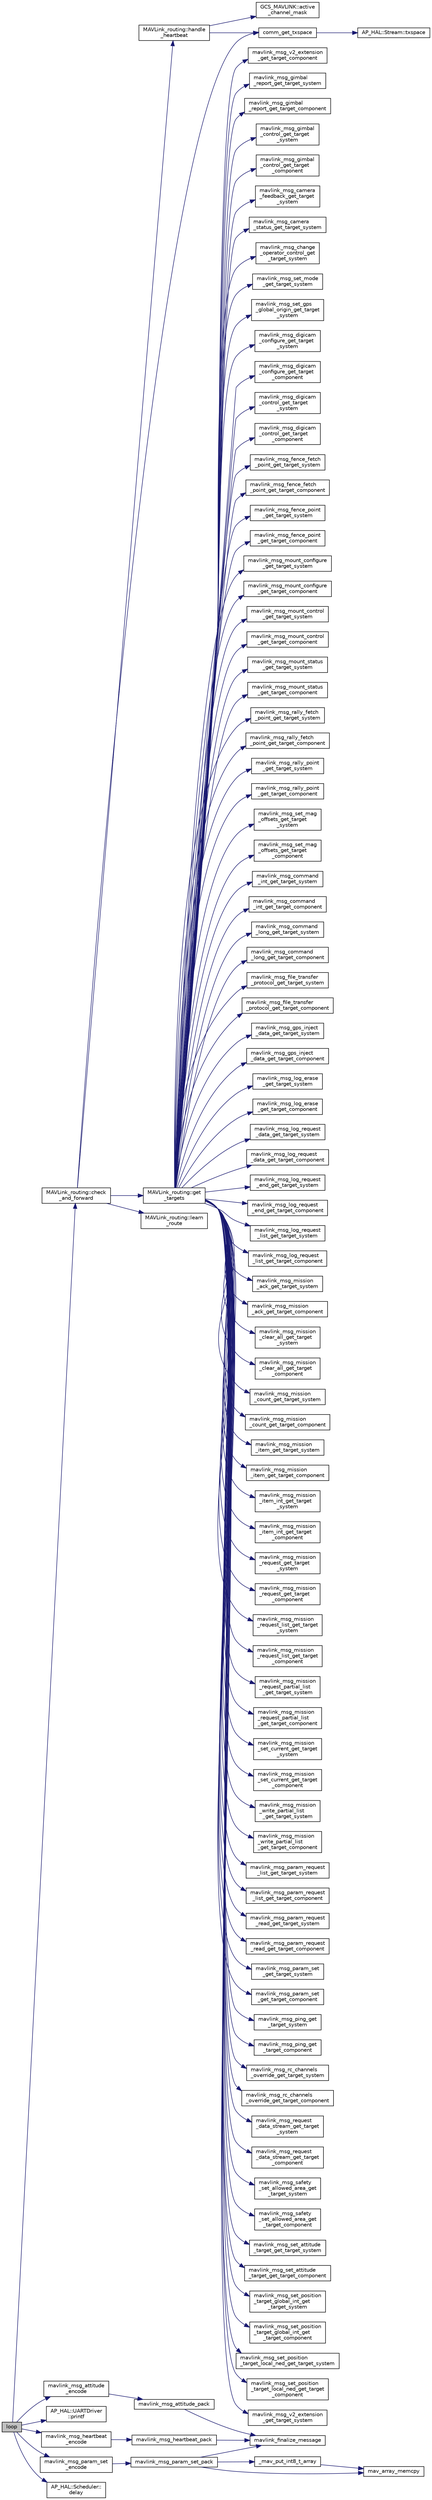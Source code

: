 digraph "loop"
{
 // INTERACTIVE_SVG=YES
  edge [fontname="Helvetica",fontsize="10",labelfontname="Helvetica",labelfontsize="10"];
  node [fontname="Helvetica",fontsize="10",shape=record];
  rankdir="LR";
  Node1 [label="loop",height=0.2,width=0.4,color="black", fillcolor="grey75", style="filled" fontcolor="black"];
  Node1 -> Node2 [color="midnightblue",fontsize="10",style="solid",fontname="Helvetica"];
  Node2 [label="mavlink_msg_heartbeat\l_encode",height=0.2,width=0.4,color="black", fillcolor="white", style="filled",URL="$v0_89_2common_2mavlink__msg__heartbeat_8h.html#abddf6bdff88bf39decff87e5b4ee45e0",tooltip="Encode a heartbeat struct into a message. "];
  Node2 -> Node3 [color="midnightblue",fontsize="10",style="solid",fontname="Helvetica"];
  Node3 [label="mavlink_msg_heartbeat_pack",height=0.2,width=0.4,color="black", fillcolor="white", style="filled",URL="$v0_89_2common_2mavlink__msg__heartbeat_8h.html#a14210c500786f61f95e068f63879b01e",tooltip="Pack a heartbeat message. "];
  Node3 -> Node4 [color="midnightblue",fontsize="10",style="solid",fontname="Helvetica"];
  Node4 [label="mavlink_finalize_message",height=0.2,width=0.4,color="black", fillcolor="white", style="filled",URL="$v0_89_2mavlink__helpers_8h.html#af3bea083c5ec83f5b6570b2bd4a817d0",tooltip="Finalize a MAVLink message with MAVLINK_COMM_0 as default channel. "];
  Node1 -> Node5 [color="midnightblue",fontsize="10",style="solid",fontname="Helvetica"];
  Node5 [label="MAVLink_routing::check\l_and_forward",height=0.2,width=0.4,color="black", fillcolor="white", style="filled",URL="$classMAVLink__routing.html#a474038c8ab695c57e23fb6fec4664947"];
  Node5 -> Node6 [color="midnightblue",fontsize="10",style="solid",fontname="Helvetica"];
  Node6 [label="MAVLink_routing::learn\l_route",height=0.2,width=0.4,color="black", fillcolor="white", style="filled",URL="$classMAVLink__routing.html#ae9e148bcc32752ecc2ba506d7f10e29e"];
  Node5 -> Node7 [color="midnightblue",fontsize="10",style="solid",fontname="Helvetica"];
  Node7 [label="MAVLink_routing::handle\l_heartbeat",height=0.2,width=0.4,color="black", fillcolor="white", style="filled",URL="$classMAVLink__routing.html#ae80b2a0d4f442fe80a7d0097da164b7e"];
  Node7 -> Node8 [color="midnightblue",fontsize="10",style="solid",fontname="Helvetica"];
  Node8 [label="GCS_MAVLINK::active\l_channel_mask",height=0.2,width=0.4,color="black", fillcolor="white", style="filled",URL="$classGCS__MAVLINK.html#acad5b4ab40c7b7486392f07193ce4190"];
  Node7 -> Node9 [color="midnightblue",fontsize="10",style="solid",fontname="Helvetica"];
  Node9 [label="comm_get_txspace",height=0.2,width=0.4,color="black", fillcolor="white", style="filled",URL="$GCS__MAVLink_8cpp.html#a2a0fd455fd37f642e9eb67373a14b7d9"];
  Node9 -> Node10 [color="midnightblue",fontsize="10",style="solid",fontname="Helvetica"];
  Node10 [label="AP_HAL::Stream::txspace",height=0.2,width=0.4,color="black", fillcolor="white", style="filled",URL="$classAP__HAL_1_1Stream.html#a7028834212873394e906bcaf7f4a06b3"];
  Node5 -> Node11 [color="midnightblue",fontsize="10",style="solid",fontname="Helvetica"];
  Node11 [label="MAVLink_routing::get\l_targets",height=0.2,width=0.4,color="black", fillcolor="white", style="filled",URL="$classMAVLink__routing.html#afca07626745616e05d03caf5a0601c2f"];
  Node11 -> Node12 [color="midnightblue",fontsize="10",style="solid",fontname="Helvetica"];
  Node12 [label="mavlink_msg_camera\l_feedback_get_target\l_system",height=0.2,width=0.4,color="black", fillcolor="white", style="filled",URL="$mavlink__msg__camera__feedback_8h.html#a49c2ed506f28a18ddfab46f2897b5b74",tooltip="Get field target_system from camera_feedback message. "];
  Node11 -> Node13 [color="midnightblue",fontsize="10",style="solid",fontname="Helvetica"];
  Node13 [label="mavlink_msg_camera\l_status_get_target_system",height=0.2,width=0.4,color="black", fillcolor="white", style="filled",URL="$mavlink__msg__camera__status_8h.html#a34770fffbaabc5a5e4537d89466730fa",tooltip="Get field target_system from camera_status message. "];
  Node11 -> Node14 [color="midnightblue",fontsize="10",style="solid",fontname="Helvetica"];
  Node14 [label="mavlink_msg_change\l_operator_control_get\l_target_system",height=0.2,width=0.4,color="black", fillcolor="white", style="filled",URL="$v0_89_2common_2mavlink__msg__change__operator__control_8h.html#aaba98e48f6aacbc8cf923df0d35a326d",tooltip="Send a change_operator_control message. "];
  Node11 -> Node15 [color="midnightblue",fontsize="10",style="solid",fontname="Helvetica"];
  Node15 [label="mavlink_msg_set_mode\l_get_target_system",height=0.2,width=0.4,color="black", fillcolor="white", style="filled",URL="$v1_80_2common_2mavlink__msg__set__mode_8h.html#a7d367c4cd9fadb093d9919c5bd0e7af7",tooltip="Send a set_mode message. "];
  Node11 -> Node16 [color="midnightblue",fontsize="10",style="solid",fontname="Helvetica"];
  Node16 [label="mavlink_msg_set_gps\l_global_origin_get_target\l_system",height=0.2,width=0.4,color="black", fillcolor="white", style="filled",URL="$mavlink__msg__set__gps__global__origin_8h.html#afc1f8e098c2196a04b8b60dd31cd3867",tooltip="Send a set_gps_global_origin message. "];
  Node11 -> Node17 [color="midnightblue",fontsize="10",style="solid",fontname="Helvetica"];
  Node17 [label="mavlink_msg_digicam\l_configure_get_target\l_system",height=0.2,width=0.4,color="black", fillcolor="white", style="filled",URL="$v0_89_2ardupilotmega_2mavlink__msg__digicam__configure_8h.html#a300d209a0b32b658a8ae34a809a0f11b",tooltip="Send a digicam_configure message. "];
  Node11 -> Node18 [color="midnightblue",fontsize="10",style="solid",fontname="Helvetica"];
  Node18 [label="mavlink_msg_digicam\l_configure_get_target\l_component",height=0.2,width=0.4,color="black", fillcolor="white", style="filled",URL="$v0_89_2ardupilotmega_2mavlink__msg__digicam__configure_8h.html#a980a5b5ca1fd62503a1eeeaf2a8d9e80",tooltip="Get field target_component from digicam_configure message. "];
  Node11 -> Node19 [color="midnightblue",fontsize="10",style="solid",fontname="Helvetica"];
  Node19 [label="mavlink_msg_digicam\l_control_get_target\l_system",height=0.2,width=0.4,color="black", fillcolor="white", style="filled",URL="$v0_89_2ardupilotmega_2mavlink__msg__digicam__control_8h.html#a762c35a778a3d455c1e8081ffa8929fe",tooltip="Send a digicam_control message. "];
  Node11 -> Node20 [color="midnightblue",fontsize="10",style="solid",fontname="Helvetica"];
  Node20 [label="mavlink_msg_digicam\l_control_get_target\l_component",height=0.2,width=0.4,color="black", fillcolor="white", style="filled",URL="$v0_89_2ardupilotmega_2mavlink__msg__digicam__control_8h.html#a3345b464816b38a9ea2232b2ec93e8a2",tooltip="Get field target_component from digicam_control message. "];
  Node11 -> Node21 [color="midnightblue",fontsize="10",style="solid",fontname="Helvetica"];
  Node21 [label="mavlink_msg_fence_fetch\l_point_get_target_system",height=0.2,width=0.4,color="black", fillcolor="white", style="filled",URL="$v0_89_2ardupilotmega_2mavlink__msg__fence__fetch__point_8h.html#ae17ef65d3985229237950c129e50c903",tooltip="Send a fence_fetch_point message. "];
  Node11 -> Node22 [color="midnightblue",fontsize="10",style="solid",fontname="Helvetica"];
  Node22 [label="mavlink_msg_fence_fetch\l_point_get_target_component",height=0.2,width=0.4,color="black", fillcolor="white", style="filled",URL="$v0_89_2ardupilotmega_2mavlink__msg__fence__fetch__point_8h.html#a5c5c1144561179bbe878489599f15b8e",tooltip="Get field target_component from fence_fetch_point message. "];
  Node11 -> Node23 [color="midnightblue",fontsize="10",style="solid",fontname="Helvetica"];
  Node23 [label="mavlink_msg_fence_point\l_get_target_system",height=0.2,width=0.4,color="black", fillcolor="white", style="filled",URL="$v0_89_2ardupilotmega_2mavlink__msg__fence__point_8h.html#a3b63f03e7038e7c519cee1dd0c699cfd",tooltip="Send a fence_point message. "];
  Node11 -> Node24 [color="midnightblue",fontsize="10",style="solid",fontname="Helvetica"];
  Node24 [label="mavlink_msg_fence_point\l_get_target_component",height=0.2,width=0.4,color="black", fillcolor="white", style="filled",URL="$v0_89_2ardupilotmega_2mavlink__msg__fence__point_8h.html#a73d7dab2563fc83c10c668c3e60ccc7d",tooltip="Get field target_component from fence_point message. "];
  Node11 -> Node25 [color="midnightblue",fontsize="10",style="solid",fontname="Helvetica"];
  Node25 [label="mavlink_msg_mount_configure\l_get_target_system",height=0.2,width=0.4,color="black", fillcolor="white", style="filled",URL="$v0_89_2ardupilotmega_2mavlink__msg__mount__configure_8h.html#a21cd003519d1dd9a3dbe4a2e362b106b",tooltip="Send a mount_configure message. "];
  Node11 -> Node26 [color="midnightblue",fontsize="10",style="solid",fontname="Helvetica"];
  Node26 [label="mavlink_msg_mount_configure\l_get_target_component",height=0.2,width=0.4,color="black", fillcolor="white", style="filled",URL="$v0_89_2ardupilotmega_2mavlink__msg__mount__configure_8h.html#a9f1bd139aabda4af4f8beeea55df73f7",tooltip="Get field target_component from mount_configure message. "];
  Node11 -> Node27 [color="midnightblue",fontsize="10",style="solid",fontname="Helvetica"];
  Node27 [label="mavlink_msg_mount_control\l_get_target_system",height=0.2,width=0.4,color="black", fillcolor="white", style="filled",URL="$v0_89_2ardupilotmega_2mavlink__msg__mount__control_8h.html#afb792cb768907895646055da0e24d896",tooltip="Send a mount_control message. "];
  Node11 -> Node28 [color="midnightblue",fontsize="10",style="solid",fontname="Helvetica"];
  Node28 [label="mavlink_msg_mount_control\l_get_target_component",height=0.2,width=0.4,color="black", fillcolor="white", style="filled",URL="$v0_89_2ardupilotmega_2mavlink__msg__mount__control_8h.html#aa22df514cf73c03c10200f239738d6dc",tooltip="Get field target_component from mount_control message. "];
  Node11 -> Node29 [color="midnightblue",fontsize="10",style="solid",fontname="Helvetica"];
  Node29 [label="mavlink_msg_mount_status\l_get_target_system",height=0.2,width=0.4,color="black", fillcolor="white", style="filled",URL="$v0_89_2ardupilotmega_2mavlink__msg__mount__status_8h.html#a85282abbaba15b47dbf903cd1d7ed44f",tooltip="Send a mount_status message. "];
  Node11 -> Node30 [color="midnightblue",fontsize="10",style="solid",fontname="Helvetica"];
  Node30 [label="mavlink_msg_mount_status\l_get_target_component",height=0.2,width=0.4,color="black", fillcolor="white", style="filled",URL="$v0_89_2ardupilotmega_2mavlink__msg__mount__status_8h.html#ac7f9afc7a1e27509403454bb0ec7b826",tooltip="Get field target_component from mount_status message. "];
  Node11 -> Node31 [color="midnightblue",fontsize="10",style="solid",fontname="Helvetica"];
  Node31 [label="mavlink_msg_rally_fetch\l_point_get_target_system",height=0.2,width=0.4,color="black", fillcolor="white", style="filled",URL="$mavlink__msg__rally__fetch__point_8h.html#a93a5eeefa12a66f59f173074f969e36b",tooltip="Send a rally_fetch_point message. "];
  Node11 -> Node32 [color="midnightblue",fontsize="10",style="solid",fontname="Helvetica"];
  Node32 [label="mavlink_msg_rally_fetch\l_point_get_target_component",height=0.2,width=0.4,color="black", fillcolor="white", style="filled",URL="$mavlink__msg__rally__fetch__point_8h.html#ab5890f4d8eb826c8730f9b31a2924188",tooltip="Get field target_component from rally_fetch_point message. "];
  Node11 -> Node33 [color="midnightblue",fontsize="10",style="solid",fontname="Helvetica"];
  Node33 [label="mavlink_msg_rally_point\l_get_target_system",height=0.2,width=0.4,color="black", fillcolor="white", style="filled",URL="$mavlink__msg__rally__point_8h.html#a0f06807a9cb49d0fb219fec2de4aefa5",tooltip="Send a rally_point message. "];
  Node11 -> Node34 [color="midnightblue",fontsize="10",style="solid",fontname="Helvetica"];
  Node34 [label="mavlink_msg_rally_point\l_get_target_component",height=0.2,width=0.4,color="black", fillcolor="white", style="filled",URL="$mavlink__msg__rally__point_8h.html#ab922dfe808f26bbfbd5eaf5597b4475f",tooltip="Get field target_component from rally_point message. "];
  Node11 -> Node35 [color="midnightblue",fontsize="10",style="solid",fontname="Helvetica"];
  Node35 [label="mavlink_msg_set_mag\l_offsets_get_target\l_system",height=0.2,width=0.4,color="black", fillcolor="white", style="filled",URL="$v0_89_2ardupilotmega_2mavlink__msg__set__mag__offsets_8h.html#a91a71a3c880b57c0d8718744954749c2",tooltip="Send a set_mag_offsets message. "];
  Node11 -> Node36 [color="midnightblue",fontsize="10",style="solid",fontname="Helvetica"];
  Node36 [label="mavlink_msg_set_mag\l_offsets_get_target\l_component",height=0.2,width=0.4,color="black", fillcolor="white", style="filled",URL="$v0_89_2ardupilotmega_2mavlink__msg__set__mag__offsets_8h.html#a18167f142e670b000f7b991b4e9cf9cb",tooltip="Get field target_component from set_mag_offsets message. "];
  Node11 -> Node37 [color="midnightblue",fontsize="10",style="solid",fontname="Helvetica"];
  Node37 [label="mavlink_msg_command\l_int_get_target_system",height=0.2,width=0.4,color="black", fillcolor="white", style="filled",URL="$mavlink__msg__command__int_8h.html#ac5db39be4bfbf1adbfe90bec46dbe24a",tooltip="Send a command_int message. "];
  Node11 -> Node38 [color="midnightblue",fontsize="10",style="solid",fontname="Helvetica"];
  Node38 [label="mavlink_msg_command\l_int_get_target_component",height=0.2,width=0.4,color="black", fillcolor="white", style="filled",URL="$mavlink__msg__command__int_8h.html#a41ae9b1a8ab156a2f53d7a27cbd29a6d",tooltip="Get field target_component from command_int message. "];
  Node11 -> Node39 [color="midnightblue",fontsize="10",style="solid",fontname="Helvetica"];
  Node39 [label="mavlink_msg_command\l_long_get_target_system",height=0.2,width=0.4,color="black", fillcolor="white", style="filled",URL="$mavlink__msg__command__long_8h.html#aa303ae37beaba2780bc9559c945fd01d",tooltip="Send a command_long message. "];
  Node11 -> Node40 [color="midnightblue",fontsize="10",style="solid",fontname="Helvetica"];
  Node40 [label="mavlink_msg_command\l_long_get_target_component",height=0.2,width=0.4,color="black", fillcolor="white", style="filled",URL="$mavlink__msg__command__long_8h.html#a92634cac6e4e4f42a0ac684b3b68993c",tooltip="Get field target_component from command_long message. "];
  Node11 -> Node41 [color="midnightblue",fontsize="10",style="solid",fontname="Helvetica"];
  Node41 [label="mavlink_msg_file_transfer\l_protocol_get_target_system",height=0.2,width=0.4,color="black", fillcolor="white", style="filled",URL="$mavlink__msg__file__transfer__protocol_8h.html#af70f59f270211cb4edffff2a390b677d",tooltip="Get field target_system from file_transfer_protocol message. "];
  Node11 -> Node42 [color="midnightblue",fontsize="10",style="solid",fontname="Helvetica"];
  Node42 [label="mavlink_msg_file_transfer\l_protocol_get_target_component",height=0.2,width=0.4,color="black", fillcolor="white", style="filled",URL="$mavlink__msg__file__transfer__protocol_8h.html#a156af986b66e9c0dbd4dcf32f82928fd",tooltip="Get field target_component from file_transfer_protocol message. "];
  Node11 -> Node43 [color="midnightblue",fontsize="10",style="solid",fontname="Helvetica"];
  Node43 [label="mavlink_msg_gps_inject\l_data_get_target_system",height=0.2,width=0.4,color="black", fillcolor="white", style="filled",URL="$mavlink__msg__gps__inject__data_8h.html#a3dac4d64b6a01f8253d66327cd3a41cc",tooltip="Send a gps_inject_data message. "];
  Node11 -> Node44 [color="midnightblue",fontsize="10",style="solid",fontname="Helvetica"];
  Node44 [label="mavlink_msg_gps_inject\l_data_get_target_component",height=0.2,width=0.4,color="black", fillcolor="white", style="filled",URL="$mavlink__msg__gps__inject__data_8h.html#a7541f1d1f27327011d611ca9b731bef6",tooltip="Get field target_component from gps_inject_data message. "];
  Node11 -> Node45 [color="midnightblue",fontsize="10",style="solid",fontname="Helvetica"];
  Node45 [label="mavlink_msg_log_erase\l_get_target_system",height=0.2,width=0.4,color="black", fillcolor="white", style="filled",URL="$mavlink__msg__log__erase_8h.html#a9ceb78d6683be034e40df6778bf5548f",tooltip="Send a log_erase message. "];
  Node11 -> Node46 [color="midnightblue",fontsize="10",style="solid",fontname="Helvetica"];
  Node46 [label="mavlink_msg_log_erase\l_get_target_component",height=0.2,width=0.4,color="black", fillcolor="white", style="filled",URL="$mavlink__msg__log__erase_8h.html#ad4e2e408568343966f459f19191e488a",tooltip="Get field target_component from log_erase message. "];
  Node11 -> Node47 [color="midnightblue",fontsize="10",style="solid",fontname="Helvetica"];
  Node47 [label="mavlink_msg_log_request\l_data_get_target_system",height=0.2,width=0.4,color="black", fillcolor="white", style="filled",URL="$mavlink__msg__log__request__data_8h.html#a9a68144cd3d11e5c21faea1a3bced62e",tooltip="Send a log_request_data message. "];
  Node11 -> Node48 [color="midnightblue",fontsize="10",style="solid",fontname="Helvetica"];
  Node48 [label="mavlink_msg_log_request\l_data_get_target_component",height=0.2,width=0.4,color="black", fillcolor="white", style="filled",URL="$mavlink__msg__log__request__data_8h.html#a1234a00f78251fe9077ac48b8aa0289c",tooltip="Get field target_component from log_request_data message. "];
  Node11 -> Node49 [color="midnightblue",fontsize="10",style="solid",fontname="Helvetica"];
  Node49 [label="mavlink_msg_log_request\l_end_get_target_system",height=0.2,width=0.4,color="black", fillcolor="white", style="filled",URL="$mavlink__msg__log__request__end_8h.html#a50db82f0dddb1868e4e4cdfa68106153",tooltip="Send a log_request_end message. "];
  Node11 -> Node50 [color="midnightblue",fontsize="10",style="solid",fontname="Helvetica"];
  Node50 [label="mavlink_msg_log_request\l_end_get_target_component",height=0.2,width=0.4,color="black", fillcolor="white", style="filled",URL="$mavlink__msg__log__request__end_8h.html#a9a60f7d55a41077c0757d5122f98eda1",tooltip="Get field target_component from log_request_end message. "];
  Node11 -> Node51 [color="midnightblue",fontsize="10",style="solid",fontname="Helvetica"];
  Node51 [label="mavlink_msg_log_request\l_list_get_target_system",height=0.2,width=0.4,color="black", fillcolor="white", style="filled",URL="$mavlink__msg__log__request__list_8h.html#ad7f54a7b637017ae3e9224d555d26d54",tooltip="Send a log_request_list message. "];
  Node11 -> Node52 [color="midnightblue",fontsize="10",style="solid",fontname="Helvetica"];
  Node52 [label="mavlink_msg_log_request\l_list_get_target_component",height=0.2,width=0.4,color="black", fillcolor="white", style="filled",URL="$mavlink__msg__log__request__list_8h.html#ad3d66e99a97876cbe6a7697d845157a9",tooltip="Get field target_component from log_request_list message. "];
  Node11 -> Node53 [color="midnightblue",fontsize="10",style="solid",fontname="Helvetica"];
  Node53 [label="mavlink_msg_mission\l_ack_get_target_system",height=0.2,width=0.4,color="black", fillcolor="white", style="filled",URL="$mavlink__msg__mission__ack_8h.html#a5bdbdf804e9b4c52b95d62b620026ff6",tooltip="Send a mission_ack message. "];
  Node11 -> Node54 [color="midnightblue",fontsize="10",style="solid",fontname="Helvetica"];
  Node54 [label="mavlink_msg_mission\l_ack_get_target_component",height=0.2,width=0.4,color="black", fillcolor="white", style="filled",URL="$mavlink__msg__mission__ack_8h.html#a3464f39a8ef4feb464e7db76f5961caf",tooltip="Get field target_component from mission_ack message. "];
  Node11 -> Node55 [color="midnightblue",fontsize="10",style="solid",fontname="Helvetica"];
  Node55 [label="mavlink_msg_mission\l_clear_all_get_target\l_system",height=0.2,width=0.4,color="black", fillcolor="white", style="filled",URL="$mavlink__msg__mission__clear__all_8h.html#ad99d22830d5759f3c814f350ba5f6412",tooltip="Send a mission_clear_all message. "];
  Node11 -> Node56 [color="midnightblue",fontsize="10",style="solid",fontname="Helvetica"];
  Node56 [label="mavlink_msg_mission\l_clear_all_get_target\l_component",height=0.2,width=0.4,color="black", fillcolor="white", style="filled",URL="$mavlink__msg__mission__clear__all_8h.html#aca378d4b568f4980615bf2b0877a4d6c",tooltip="Get field target_component from mission_clear_all message. "];
  Node11 -> Node57 [color="midnightblue",fontsize="10",style="solid",fontname="Helvetica"];
  Node57 [label="mavlink_msg_mission\l_count_get_target_system",height=0.2,width=0.4,color="black", fillcolor="white", style="filled",URL="$mavlink__msg__mission__count_8h.html#a500da310e43c813a47ee71e2387b8a0a",tooltip="Send a mission_count message. "];
  Node11 -> Node58 [color="midnightblue",fontsize="10",style="solid",fontname="Helvetica"];
  Node58 [label="mavlink_msg_mission\l_count_get_target_component",height=0.2,width=0.4,color="black", fillcolor="white", style="filled",URL="$mavlink__msg__mission__count_8h.html#a0f68825d53753bf9db735c8b4902390c",tooltip="Get field target_component from mission_count message. "];
  Node11 -> Node59 [color="midnightblue",fontsize="10",style="solid",fontname="Helvetica"];
  Node59 [label="mavlink_msg_mission\l_item_get_target_system",height=0.2,width=0.4,color="black", fillcolor="white", style="filled",URL="$mavlink__msg__mission__item_8h.html#a73255c850c32f5dfd03813dd3002a0d5",tooltip="Send a mission_item message. "];
  Node11 -> Node60 [color="midnightblue",fontsize="10",style="solid",fontname="Helvetica"];
  Node60 [label="mavlink_msg_mission\l_item_get_target_component",height=0.2,width=0.4,color="black", fillcolor="white", style="filled",URL="$mavlink__msg__mission__item_8h.html#a7addfced1b504d2383aa995a5944bfbd",tooltip="Get field target_component from mission_item message. "];
  Node11 -> Node61 [color="midnightblue",fontsize="10",style="solid",fontname="Helvetica"];
  Node61 [label="mavlink_msg_mission\l_item_int_get_target\l_system",height=0.2,width=0.4,color="black", fillcolor="white", style="filled",URL="$mavlink__msg__mission__item__int_8h.html#a0108f2d98ad995481fa09388d69d799d",tooltip="Send a mission_item_int message. "];
  Node11 -> Node62 [color="midnightblue",fontsize="10",style="solid",fontname="Helvetica"];
  Node62 [label="mavlink_msg_mission\l_item_int_get_target\l_component",height=0.2,width=0.4,color="black", fillcolor="white", style="filled",URL="$mavlink__msg__mission__item__int_8h.html#abd354799b278738d8a158f1e456f1713",tooltip="Get field target_component from mission_item_int message. "];
  Node11 -> Node63 [color="midnightblue",fontsize="10",style="solid",fontname="Helvetica"];
  Node63 [label="mavlink_msg_mission\l_request_get_target\l_system",height=0.2,width=0.4,color="black", fillcolor="white", style="filled",URL="$mavlink__msg__mission__request_8h.html#a073159e928d0401d9ece31d872c2be28",tooltip="Send a mission_request message. "];
  Node11 -> Node64 [color="midnightblue",fontsize="10",style="solid",fontname="Helvetica"];
  Node64 [label="mavlink_msg_mission\l_request_get_target\l_component",height=0.2,width=0.4,color="black", fillcolor="white", style="filled",URL="$mavlink__msg__mission__request_8h.html#aa9c7b0689129852adc745dc95d5294e1",tooltip="Get field target_component from mission_request message. "];
  Node11 -> Node65 [color="midnightblue",fontsize="10",style="solid",fontname="Helvetica"];
  Node65 [label="mavlink_msg_mission\l_request_list_get_target\l_system",height=0.2,width=0.4,color="black", fillcolor="white", style="filled",URL="$mavlink__msg__mission__request__list_8h.html#a1e2b7c75c839c0e54ca73862cc24703f",tooltip="Send a mission_request_list message. "];
  Node11 -> Node66 [color="midnightblue",fontsize="10",style="solid",fontname="Helvetica"];
  Node66 [label="mavlink_msg_mission\l_request_list_get_target\l_component",height=0.2,width=0.4,color="black", fillcolor="white", style="filled",URL="$mavlink__msg__mission__request__list_8h.html#a1b007d0eb1349b6a12cbd1894e58106c",tooltip="Get field target_component from mission_request_list message. "];
  Node11 -> Node67 [color="midnightblue",fontsize="10",style="solid",fontname="Helvetica"];
  Node67 [label="mavlink_msg_mission\l_request_partial_list\l_get_target_system",height=0.2,width=0.4,color="black", fillcolor="white", style="filled",URL="$mavlink__msg__mission__request__partial__list_8h.html#a25a448273be26810c78065bd096969d0",tooltip="Send a mission_request_partial_list message. "];
  Node11 -> Node68 [color="midnightblue",fontsize="10",style="solid",fontname="Helvetica"];
  Node68 [label="mavlink_msg_mission\l_request_partial_list\l_get_target_component",height=0.2,width=0.4,color="black", fillcolor="white", style="filled",URL="$mavlink__msg__mission__request__partial__list_8h.html#aa34097523fb6d6b36e28c92c3ad546f8",tooltip="Get field target_component from mission_request_partial_list message. "];
  Node11 -> Node69 [color="midnightblue",fontsize="10",style="solid",fontname="Helvetica"];
  Node69 [label="mavlink_msg_mission\l_set_current_get_target\l_system",height=0.2,width=0.4,color="black", fillcolor="white", style="filled",URL="$mavlink__msg__mission__set__current_8h.html#a8f8267540cc78d6a887bc7ac91a9a908",tooltip="Send a mission_set_current message. "];
  Node11 -> Node70 [color="midnightblue",fontsize="10",style="solid",fontname="Helvetica"];
  Node70 [label="mavlink_msg_mission\l_set_current_get_target\l_component",height=0.2,width=0.4,color="black", fillcolor="white", style="filled",URL="$mavlink__msg__mission__set__current_8h.html#a4e6f75dab7034b548ad8b744d4771a1d",tooltip="Get field target_component from mission_set_current message. "];
  Node11 -> Node71 [color="midnightblue",fontsize="10",style="solid",fontname="Helvetica"];
  Node71 [label="mavlink_msg_mission\l_write_partial_list\l_get_target_system",height=0.2,width=0.4,color="black", fillcolor="white", style="filled",URL="$mavlink__msg__mission__write__partial__list_8h.html#a87d1b4f913c43c842dbea35d2596350a",tooltip="Send a mission_write_partial_list message. "];
  Node11 -> Node72 [color="midnightblue",fontsize="10",style="solid",fontname="Helvetica"];
  Node72 [label="mavlink_msg_mission\l_write_partial_list\l_get_target_component",height=0.2,width=0.4,color="black", fillcolor="white", style="filled",URL="$mavlink__msg__mission__write__partial__list_8h.html#a756c4a889c90b0a9e939a5ef6e723fb7",tooltip="Get field target_component from mission_write_partial_list message. "];
  Node11 -> Node73 [color="midnightblue",fontsize="10",style="solid",fontname="Helvetica"];
  Node73 [label="mavlink_msg_param_request\l_list_get_target_system",height=0.2,width=0.4,color="black", fillcolor="white", style="filled",URL="$v0_89_2common_2mavlink__msg__param__request__list_8h.html#a375108340a4c741a85d65fbb9e7ee31d",tooltip="Send a param_request_list message. "];
  Node11 -> Node74 [color="midnightblue",fontsize="10",style="solid",fontname="Helvetica"];
  Node74 [label="mavlink_msg_param_request\l_list_get_target_component",height=0.2,width=0.4,color="black", fillcolor="white", style="filled",URL="$v0_89_2common_2mavlink__msg__param__request__list_8h.html#aceb0279028acc3383f70b071df862d53",tooltip="Get field target_component from param_request_list message. "];
  Node11 -> Node75 [color="midnightblue",fontsize="10",style="solid",fontname="Helvetica"];
  Node75 [label="mavlink_msg_param_request\l_read_get_target_system",height=0.2,width=0.4,color="black", fillcolor="white", style="filled",URL="$v0_89_2common_2mavlink__msg__param__request__read_8h.html#adbafb04961147bb204aa743abdebb2e8",tooltip="Send a param_request_read message. "];
  Node11 -> Node76 [color="midnightblue",fontsize="10",style="solid",fontname="Helvetica"];
  Node76 [label="mavlink_msg_param_request\l_read_get_target_component",height=0.2,width=0.4,color="black", fillcolor="white", style="filled",URL="$v0_89_2common_2mavlink__msg__param__request__read_8h.html#a9c132ad4fe22a20e6980b35563c676f6",tooltip="Get field target_component from param_request_read message. "];
  Node11 -> Node77 [color="midnightblue",fontsize="10",style="solid",fontname="Helvetica"];
  Node77 [label="mavlink_msg_param_set\l_get_target_system",height=0.2,width=0.4,color="black", fillcolor="white", style="filled",URL="$v0_89_2common_2mavlink__msg__param__set_8h.html#a80cd2200ce339fcabaa39c6a458bf97e",tooltip="Send a param_set message. "];
  Node11 -> Node78 [color="midnightblue",fontsize="10",style="solid",fontname="Helvetica"];
  Node78 [label="mavlink_msg_param_set\l_get_target_component",height=0.2,width=0.4,color="black", fillcolor="white", style="filled",URL="$v0_89_2common_2mavlink__msg__param__set_8h.html#a9913acc808d1826498a373ee28ef829b",tooltip="Get field target_component from param_set message. "];
  Node11 -> Node79 [color="midnightblue",fontsize="10",style="solid",fontname="Helvetica"];
  Node79 [label="mavlink_msg_ping_get\l_target_system",height=0.2,width=0.4,color="black", fillcolor="white", style="filled",URL="$v0_89_2common_2mavlink__msg__ping_8h.html#ab426aa49db73be9972e7dae0deb3e64a",tooltip="Get field target_system from ping message. "];
  Node11 -> Node80 [color="midnightblue",fontsize="10",style="solid",fontname="Helvetica"];
  Node80 [label="mavlink_msg_ping_get\l_target_component",height=0.2,width=0.4,color="black", fillcolor="white", style="filled",URL="$v0_89_2common_2mavlink__msg__ping_8h.html#a8156363d6d8655bfd26f4eff5682117a",tooltip="Get field target_component from ping message. "];
  Node11 -> Node81 [color="midnightblue",fontsize="10",style="solid",fontname="Helvetica"];
  Node81 [label="mavlink_msg_rc_channels\l_override_get_target_system",height=0.2,width=0.4,color="black", fillcolor="white", style="filled",URL="$v0_89_2common_2mavlink__msg__rc__channels__override_8h.html#aeaf13cba492c8e7f9028f24e2c1bc18f",tooltip="Send a rc_channels_override message. "];
  Node11 -> Node82 [color="midnightblue",fontsize="10",style="solid",fontname="Helvetica"];
  Node82 [label="mavlink_msg_rc_channels\l_override_get_target_component",height=0.2,width=0.4,color="black", fillcolor="white", style="filled",URL="$v0_89_2common_2mavlink__msg__rc__channels__override_8h.html#a22b8772986ae6334ad757b8d650a4e8e",tooltip="Get field target_component from rc_channels_override message. "];
  Node11 -> Node83 [color="midnightblue",fontsize="10",style="solid",fontname="Helvetica"];
  Node83 [label="mavlink_msg_request\l_data_stream_get_target\l_system",height=0.2,width=0.4,color="black", fillcolor="white", style="filled",URL="$v0_89_2common_2mavlink__msg__request__data__stream_8h.html#ab8d7d85386505484c7842677d67bf024",tooltip="Send a request_data_stream message. "];
  Node11 -> Node84 [color="midnightblue",fontsize="10",style="solid",fontname="Helvetica"];
  Node84 [label="mavlink_msg_request\l_data_stream_get_target\l_component",height=0.2,width=0.4,color="black", fillcolor="white", style="filled",URL="$v0_89_2common_2mavlink__msg__request__data__stream_8h.html#a5bb35db644a769c6a6a872fff2659985",tooltip="Get field target_component from request_data_stream message. "];
  Node11 -> Node85 [color="midnightblue",fontsize="10",style="solid",fontname="Helvetica"];
  Node85 [label="mavlink_msg_safety\l_set_allowed_area_get\l_target_system",height=0.2,width=0.4,color="black", fillcolor="white", style="filled",URL="$v0_89_2common_2mavlink__msg__safety__set__allowed__area_8h.html#a90beb6b8f42e58e351816526b92206d9",tooltip="Send a safety_set_allowed_area message. "];
  Node11 -> Node86 [color="midnightblue",fontsize="10",style="solid",fontname="Helvetica"];
  Node86 [label="mavlink_msg_safety\l_set_allowed_area_get\l_target_component",height=0.2,width=0.4,color="black", fillcolor="white", style="filled",URL="$v0_89_2common_2mavlink__msg__safety__set__allowed__area_8h.html#a8b8cddbccfd44fd7641372ff818b4543",tooltip="Get field target_component from safety_set_allowed_area message. "];
  Node11 -> Node87 [color="midnightblue",fontsize="10",style="solid",fontname="Helvetica"];
  Node87 [label="mavlink_msg_set_attitude\l_target_get_target_system",height=0.2,width=0.4,color="black", fillcolor="white", style="filled",URL="$mavlink__msg__set__attitude__target_8h.html#a4526670adfbdac1846ab084e5d2e3b52",tooltip="Get field target_system from set_attitude_target message. "];
  Node11 -> Node88 [color="midnightblue",fontsize="10",style="solid",fontname="Helvetica"];
  Node88 [label="mavlink_msg_set_attitude\l_target_get_target_component",height=0.2,width=0.4,color="black", fillcolor="white", style="filled",URL="$mavlink__msg__set__attitude__target_8h.html#ae2f610158f9547edb6b301b29f7fa3df",tooltip="Get field target_component from set_attitude_target message. "];
  Node11 -> Node89 [color="midnightblue",fontsize="10",style="solid",fontname="Helvetica"];
  Node89 [label="mavlink_msg_set_position\l_target_global_int_get\l_target_system",height=0.2,width=0.4,color="black", fillcolor="white", style="filled",URL="$mavlink__msg__set__position__target__global__int_8h.html#a35af3722b651e8d82a9ac4aeda7d6647",tooltip="Get field target_system from set_position_target_global_int message. "];
  Node11 -> Node90 [color="midnightblue",fontsize="10",style="solid",fontname="Helvetica"];
  Node90 [label="mavlink_msg_set_position\l_target_global_int_get\l_target_component",height=0.2,width=0.4,color="black", fillcolor="white", style="filled",URL="$mavlink__msg__set__position__target__global__int_8h.html#a0d497ab3dda601ec07006fe786cf9492",tooltip="Get field target_component from set_position_target_global_int message. "];
  Node11 -> Node91 [color="midnightblue",fontsize="10",style="solid",fontname="Helvetica"];
  Node91 [label="mavlink_msg_set_position\l_target_local_ned_get_target_system",height=0.2,width=0.4,color="black", fillcolor="white", style="filled",URL="$mavlink__msg__set__position__target__local__ned_8h.html#a6d103bc762933d397cfd48bd992cba4a",tooltip="Get field target_system from set_position_target_local_ned message. "];
  Node11 -> Node92 [color="midnightblue",fontsize="10",style="solid",fontname="Helvetica"];
  Node92 [label="mavlink_msg_set_position\l_target_local_ned_get_target\l_component",height=0.2,width=0.4,color="black", fillcolor="white", style="filled",URL="$mavlink__msg__set__position__target__local__ned_8h.html#aacf6af2866a678a3afd3c026a2d9705c",tooltip="Get field target_component from set_position_target_local_ned message. "];
  Node11 -> Node93 [color="midnightblue",fontsize="10",style="solid",fontname="Helvetica"];
  Node93 [label="mavlink_msg_v2_extension\l_get_target_system",height=0.2,width=0.4,color="black", fillcolor="white", style="filled",URL="$mavlink__msg__v2__extension_8h.html#a8b5278f51f4e434a4987b48e3866655b",tooltip="Get field target_system from v2_extension message. "];
  Node11 -> Node94 [color="midnightblue",fontsize="10",style="solid",fontname="Helvetica"];
  Node94 [label="mavlink_msg_v2_extension\l_get_target_component",height=0.2,width=0.4,color="black", fillcolor="white", style="filled",URL="$mavlink__msg__v2__extension_8h.html#a235a37ec3f3c80c6e8a7d66e342ce61a",tooltip="Get field target_component from v2_extension message. "];
  Node11 -> Node95 [color="midnightblue",fontsize="10",style="solid",fontname="Helvetica"];
  Node95 [label="mavlink_msg_gimbal\l_report_get_target_system",height=0.2,width=0.4,color="black", fillcolor="white", style="filled",URL="$mavlink__msg__gimbal__report_8h.html#a880bd0ac4bd617357a2c9984c799d60d",tooltip="Send a gimbal_report message. "];
  Node11 -> Node96 [color="midnightblue",fontsize="10",style="solid",fontname="Helvetica"];
  Node96 [label="mavlink_msg_gimbal\l_report_get_target_component",height=0.2,width=0.4,color="black", fillcolor="white", style="filled",URL="$mavlink__msg__gimbal__report_8h.html#a9117e7dd4589ca41fd7141b1a6c37a71",tooltip="Get field target_component from gimbal_report message. "];
  Node11 -> Node97 [color="midnightblue",fontsize="10",style="solid",fontname="Helvetica"];
  Node97 [label="mavlink_msg_gimbal\l_control_get_target\l_system",height=0.2,width=0.4,color="black", fillcolor="white", style="filled",URL="$mavlink__msg__gimbal__control_8h.html#a42874b6a45f8c2392bdc99e808b1ff2e",tooltip="Send a gimbal_control message. "];
  Node11 -> Node98 [color="midnightblue",fontsize="10",style="solid",fontname="Helvetica"];
  Node98 [label="mavlink_msg_gimbal\l_control_get_target\l_component",height=0.2,width=0.4,color="black", fillcolor="white", style="filled",URL="$mavlink__msg__gimbal__control_8h.html#a752e26e69a582e96194bb237c942ec2f",tooltip="Get field target_component from gimbal_control message. "];
  Node5 -> Node9 [color="midnightblue",fontsize="10",style="solid",fontname="Helvetica"];
  Node1 -> Node99 [color="midnightblue",fontsize="10",style="solid",fontname="Helvetica"];
  Node99 [label="AP_HAL::UARTDriver\l::printf",height=0.2,width=0.4,color="black", fillcolor="white", style="filled",URL="$classAP__HAL_1_1UARTDriver.html#a4b1ae6fcec3dfe651d08faf589f4ad6d"];
  Node1 -> Node100 [color="midnightblue",fontsize="10",style="solid",fontname="Helvetica"];
  Node100 [label="mavlink_msg_attitude\l_encode",height=0.2,width=0.4,color="black", fillcolor="white", style="filled",URL="$v0_89_2common_2mavlink__msg__attitude_8h.html#ac4c7efca3e3cdd8ca93f7a27802310a1",tooltip="Encode a attitude struct into a message. "];
  Node100 -> Node101 [color="midnightblue",fontsize="10",style="solid",fontname="Helvetica"];
  Node101 [label="mavlink_msg_attitude_pack",height=0.2,width=0.4,color="black", fillcolor="white", style="filled",URL="$v0_89_2common_2mavlink__msg__attitude_8h.html#a50c5a9bff877bc300eb52e607e29fed7",tooltip="Pack a attitude message. "];
  Node101 -> Node4 [color="midnightblue",fontsize="10",style="solid",fontname="Helvetica"];
  Node1 -> Node102 [color="midnightblue",fontsize="10",style="solid",fontname="Helvetica"];
  Node102 [label="mavlink_msg_param_set\l_encode",height=0.2,width=0.4,color="black", fillcolor="white", style="filled",URL="$v0_89_2common_2mavlink__msg__param__set_8h.html#a553fb14e789ebb6e2f31a477655f2201",tooltip="Encode a param_set struct into a message. "];
  Node102 -> Node103 [color="midnightblue",fontsize="10",style="solid",fontname="Helvetica"];
  Node103 [label="mavlink_msg_param_set_pack",height=0.2,width=0.4,color="black", fillcolor="white", style="filled",URL="$v0_89_2common_2mavlink__msg__param__set_8h.html#ac07002dbcae6dab4a17018b30a69fe19",tooltip="Pack a param_set message. "];
  Node103 -> Node104 [color="midnightblue",fontsize="10",style="solid",fontname="Helvetica"];
  Node104 [label="_mav_put_int8_t_array",height=0.2,width=0.4,color="black", fillcolor="white", style="filled",URL="$v0_89_2protocol_8h.html#a64bb3513b0bb1439774f99bc2f27c38b"];
  Node104 -> Node105 [color="midnightblue",fontsize="10",style="solid",fontname="Helvetica"];
  Node105 [label="mav_array_memcpy",height=0.2,width=0.4,color="black", fillcolor="white", style="filled",URL="$v0_89_2protocol_8h.html#a4486c3d5854cac1cb6a0fb1cc5ba570c"];
  Node103 -> Node105 [color="midnightblue",fontsize="10",style="solid",fontname="Helvetica"];
  Node103 -> Node4 [color="midnightblue",fontsize="10",style="solid",fontname="Helvetica"];
  Node1 -> Node106 [color="midnightblue",fontsize="10",style="solid",fontname="Helvetica"];
  Node106 [label="AP_HAL::Scheduler::\ldelay",height=0.2,width=0.4,color="black", fillcolor="white", style="filled",URL="$classAP__HAL_1_1Scheduler.html#ab3175e2e6223ccfe82f957e41cc12b26"];
}
